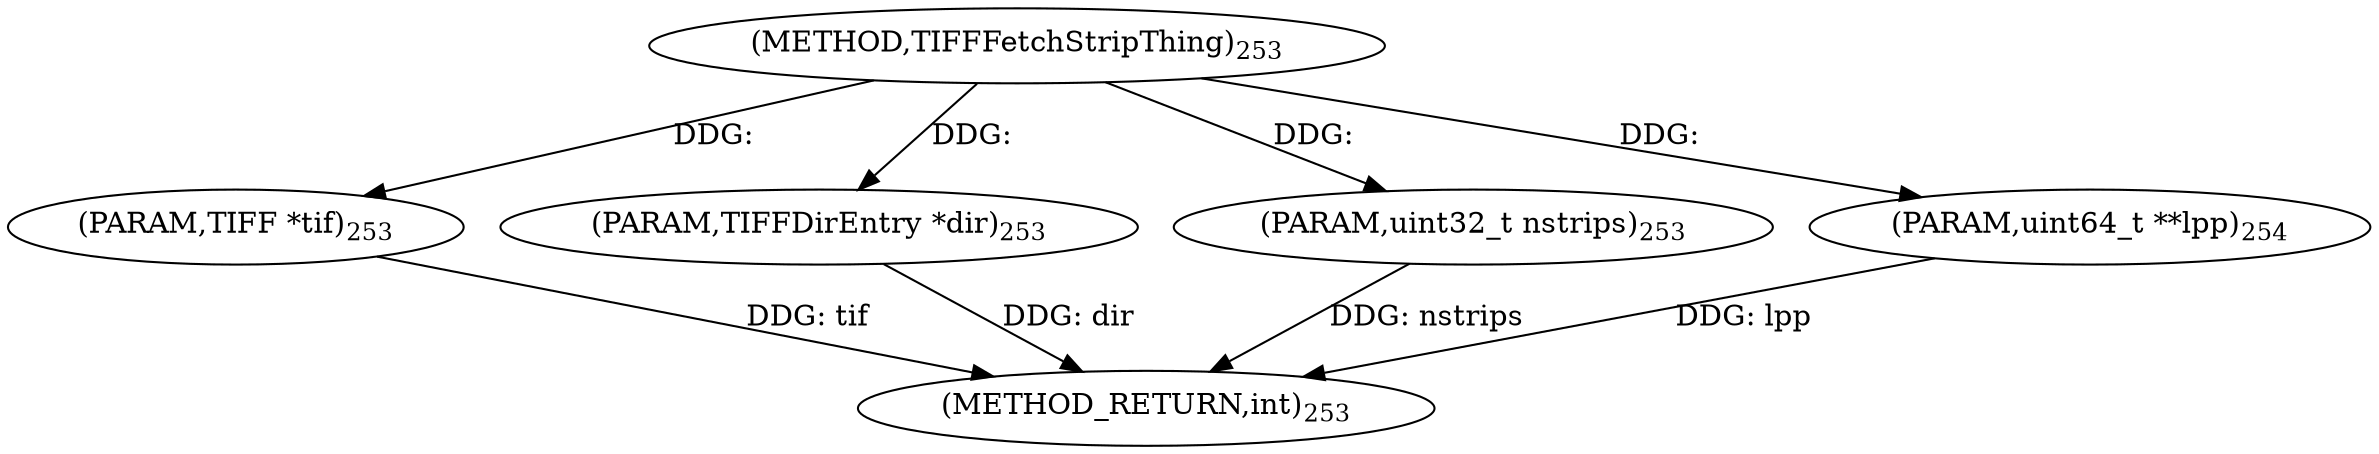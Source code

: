 digraph "TIFFFetchStripThing" {  
"78260" [label = <(METHOD,TIFFFetchStripThing)<SUB>253</SUB>> ]
"78265" [label = <(METHOD_RETURN,int)<SUB>253</SUB>> ]
"78261" [label = <(PARAM,TIFF *tif)<SUB>253</SUB>> ]
"78262" [label = <(PARAM,TIFFDirEntry *dir)<SUB>253</SUB>> ]
"78263" [label = <(PARAM,uint32_t nstrips)<SUB>253</SUB>> ]
"78264" [label = <(PARAM,uint64_t **lpp)<SUB>254</SUB>> ]
  "78261" -> "78265"  [ label = "DDG: tif"] 
  "78262" -> "78265"  [ label = "DDG: dir"] 
  "78263" -> "78265"  [ label = "DDG: nstrips"] 
  "78264" -> "78265"  [ label = "DDG: lpp"] 
  "78260" -> "78261"  [ label = "DDG: "] 
  "78260" -> "78262"  [ label = "DDG: "] 
  "78260" -> "78263"  [ label = "DDG: "] 
  "78260" -> "78264"  [ label = "DDG: "] 
}
